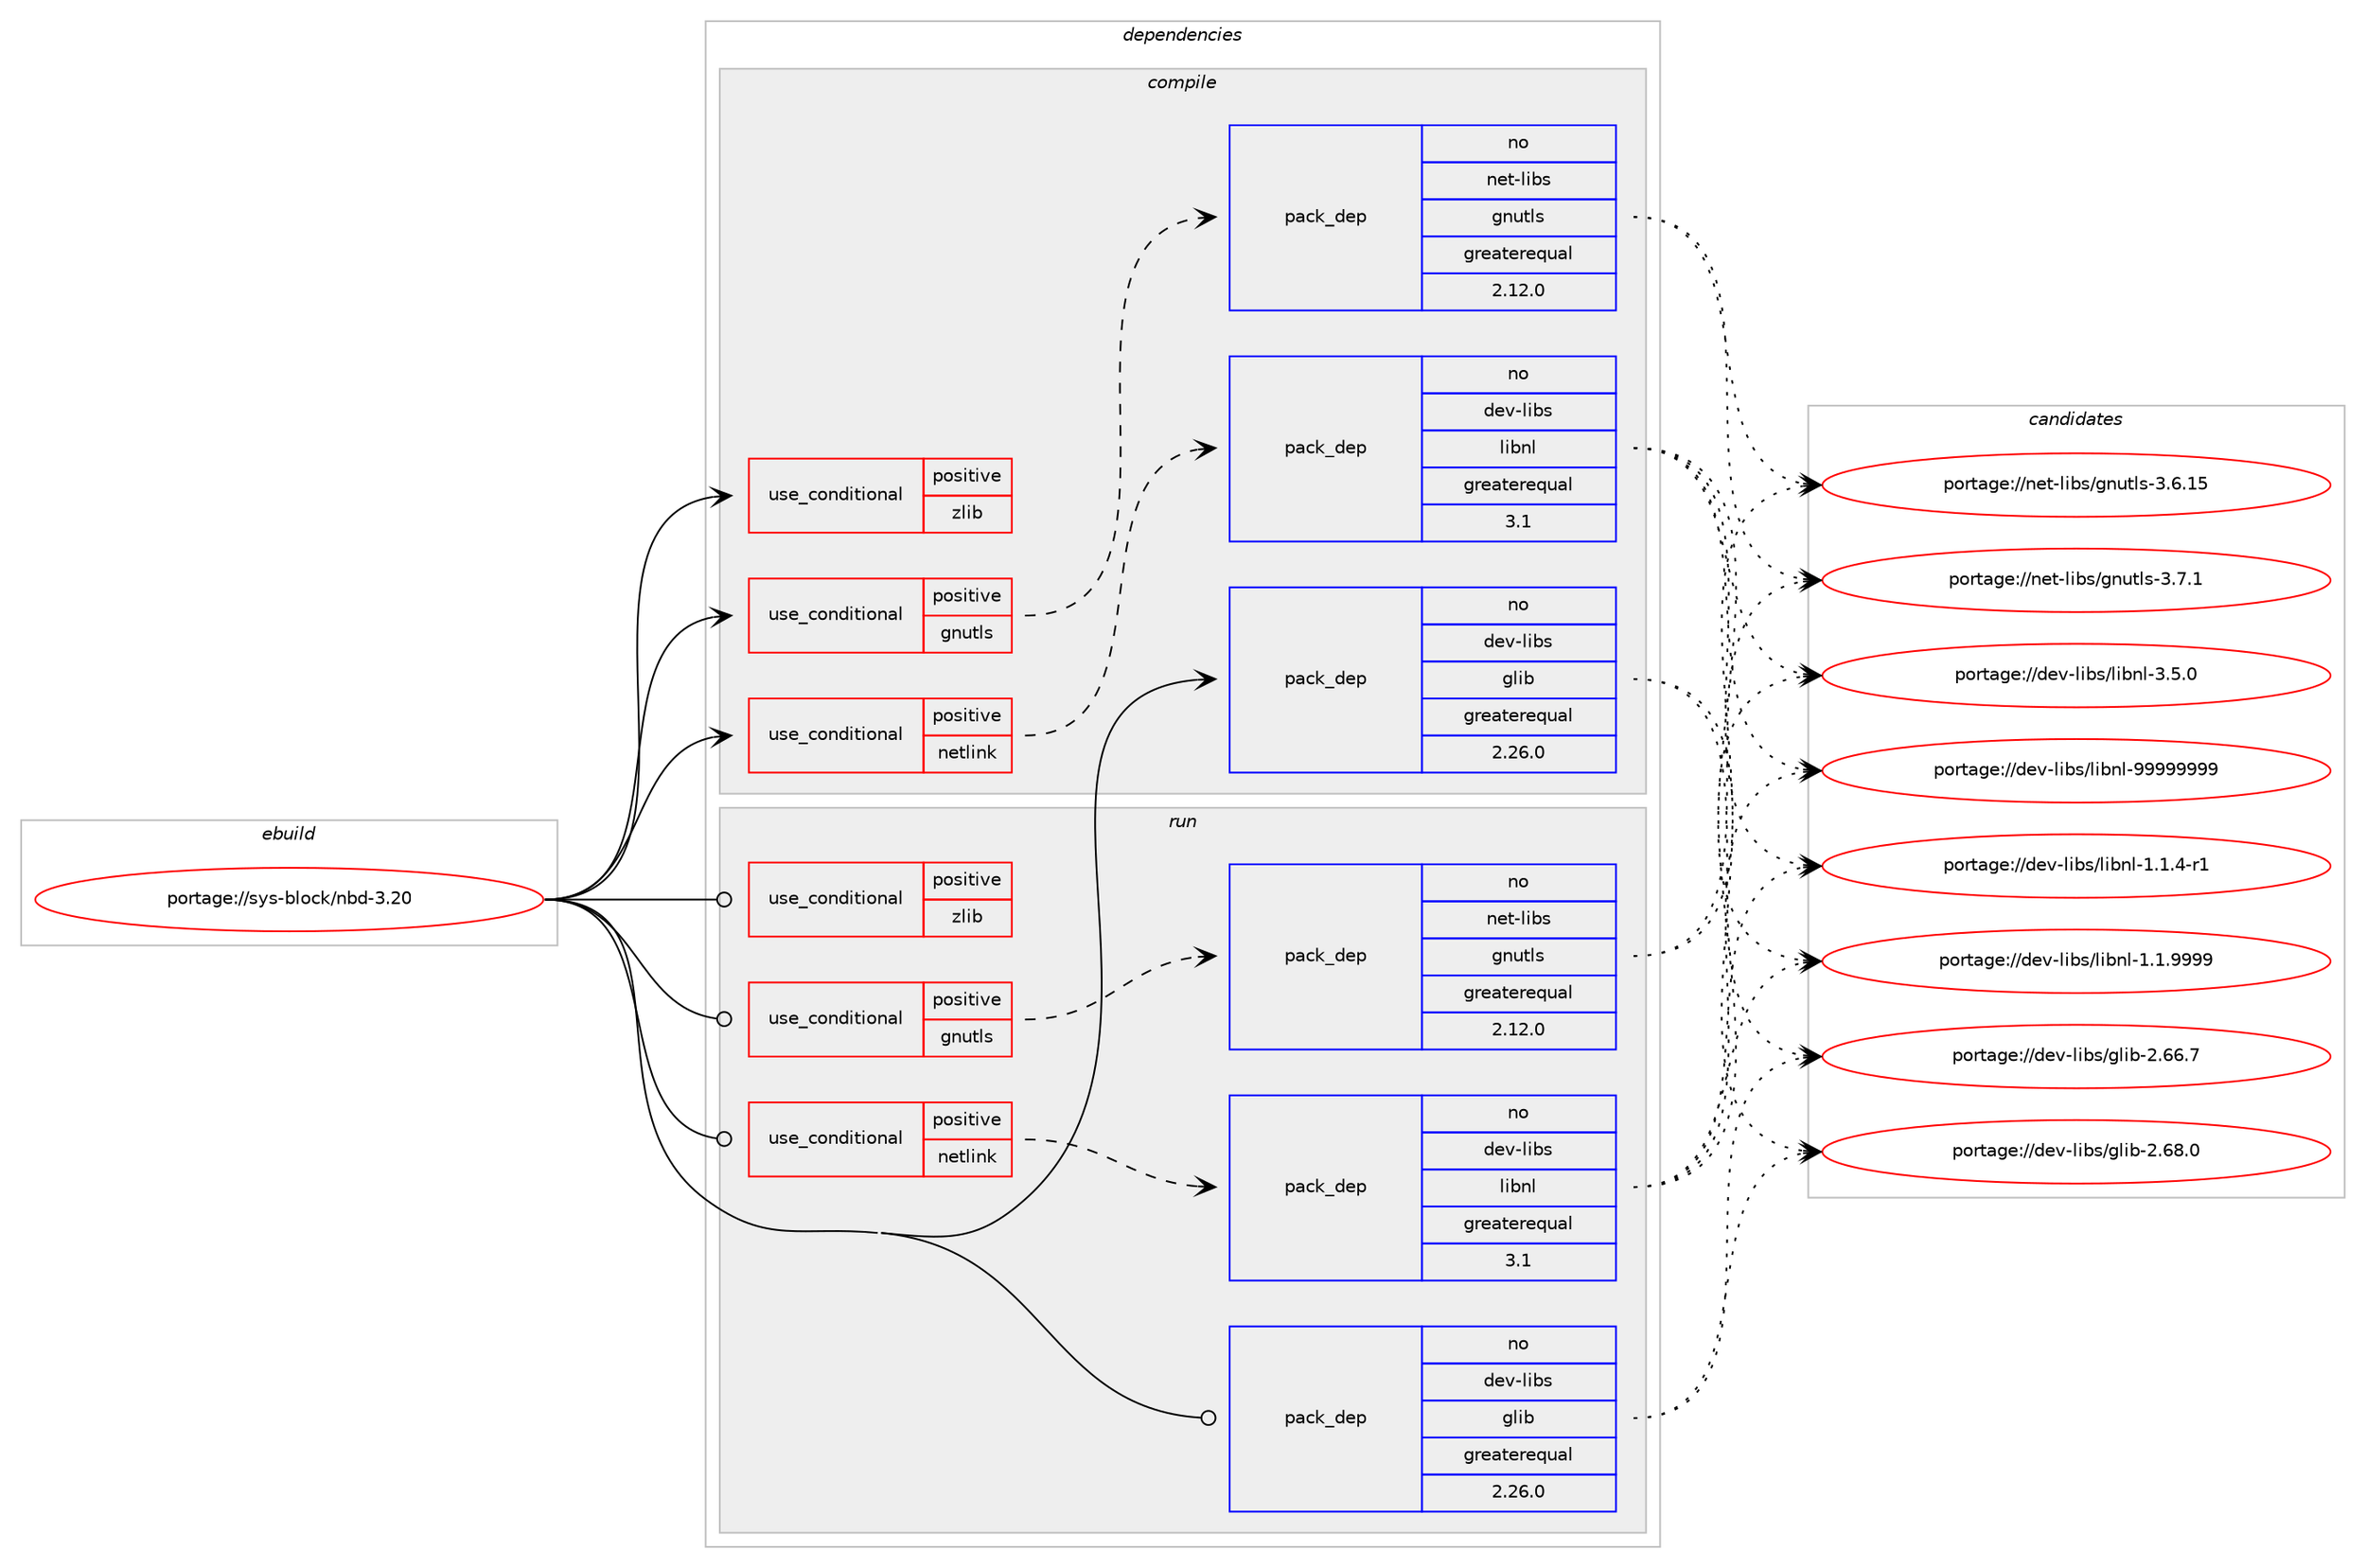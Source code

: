 digraph prolog {

# *************
# Graph options
# *************

newrank=true;
concentrate=true;
compound=true;
graph [rankdir=LR,fontname=Helvetica,fontsize=10,ranksep=1.5];#, ranksep=2.5, nodesep=0.2];
edge  [arrowhead=vee];
node  [fontname=Helvetica,fontsize=10];

# **********
# The ebuild
# **********

subgraph cluster_leftcol {
color=gray;
rank=same;
label=<<i>ebuild</i>>;
id [label="portage://sys-block/nbd-3.20", color=red, width=4, href="../sys-block/nbd-3.20.svg"];
}

# ****************
# The dependencies
# ****************

subgraph cluster_midcol {
color=gray;
label=<<i>dependencies</i>>;
subgraph cluster_compile {
fillcolor="#eeeeee";
style=filled;
label=<<i>compile</i>>;
subgraph cond854 {
dependency1359 [label=<<TABLE BORDER="0" CELLBORDER="1" CELLSPACING="0" CELLPADDING="4"><TR><TD ROWSPAN="3" CELLPADDING="10">use_conditional</TD></TR><TR><TD>positive</TD></TR><TR><TD>gnutls</TD></TR></TABLE>>, shape=none, color=red];
subgraph pack484 {
dependency1360 [label=<<TABLE BORDER="0" CELLBORDER="1" CELLSPACING="0" CELLPADDING="4" WIDTH="220"><TR><TD ROWSPAN="6" CELLPADDING="30">pack_dep</TD></TR><TR><TD WIDTH="110">no</TD></TR><TR><TD>net-libs</TD></TR><TR><TD>gnutls</TD></TR><TR><TD>greaterequal</TD></TR><TR><TD>2.12.0</TD></TR></TABLE>>, shape=none, color=blue];
}
dependency1359:e -> dependency1360:w [weight=20,style="dashed",arrowhead="vee"];
}
id:e -> dependency1359:w [weight=20,style="solid",arrowhead="vee"];
subgraph cond855 {
dependency1361 [label=<<TABLE BORDER="0" CELLBORDER="1" CELLSPACING="0" CELLPADDING="4"><TR><TD ROWSPAN="3" CELLPADDING="10">use_conditional</TD></TR><TR><TD>positive</TD></TR><TR><TD>netlink</TD></TR></TABLE>>, shape=none, color=red];
subgraph pack485 {
dependency1362 [label=<<TABLE BORDER="0" CELLBORDER="1" CELLSPACING="0" CELLPADDING="4" WIDTH="220"><TR><TD ROWSPAN="6" CELLPADDING="30">pack_dep</TD></TR><TR><TD WIDTH="110">no</TD></TR><TR><TD>dev-libs</TD></TR><TR><TD>libnl</TD></TR><TR><TD>greaterequal</TD></TR><TR><TD>3.1</TD></TR></TABLE>>, shape=none, color=blue];
}
dependency1361:e -> dependency1362:w [weight=20,style="dashed",arrowhead="vee"];
}
id:e -> dependency1361:w [weight=20,style="solid",arrowhead="vee"];
subgraph cond856 {
dependency1363 [label=<<TABLE BORDER="0" CELLBORDER="1" CELLSPACING="0" CELLPADDING="4"><TR><TD ROWSPAN="3" CELLPADDING="10">use_conditional</TD></TR><TR><TD>positive</TD></TR><TR><TD>zlib</TD></TR></TABLE>>, shape=none, color=red];
# *** BEGIN UNKNOWN DEPENDENCY TYPE (TODO) ***
# dependency1363 -> package_dependency(portage://sys-block/nbd-3.20,install,no,sys-libs,zlib,none,[,,],[],[])
# *** END UNKNOWN DEPENDENCY TYPE (TODO) ***

}
id:e -> dependency1363:w [weight=20,style="solid",arrowhead="vee"];
subgraph pack486 {
dependency1364 [label=<<TABLE BORDER="0" CELLBORDER="1" CELLSPACING="0" CELLPADDING="4" WIDTH="220"><TR><TD ROWSPAN="6" CELLPADDING="30">pack_dep</TD></TR><TR><TD WIDTH="110">no</TD></TR><TR><TD>dev-libs</TD></TR><TR><TD>glib</TD></TR><TR><TD>greaterequal</TD></TR><TR><TD>2.26.0</TD></TR></TABLE>>, shape=none, color=blue];
}
id:e -> dependency1364:w [weight=20,style="solid",arrowhead="vee"];
}
subgraph cluster_compileandrun {
fillcolor="#eeeeee";
style=filled;
label=<<i>compile and run</i>>;
}
subgraph cluster_run {
fillcolor="#eeeeee";
style=filled;
label=<<i>run</i>>;
subgraph cond857 {
dependency1365 [label=<<TABLE BORDER="0" CELLBORDER="1" CELLSPACING="0" CELLPADDING="4"><TR><TD ROWSPAN="3" CELLPADDING="10">use_conditional</TD></TR><TR><TD>positive</TD></TR><TR><TD>gnutls</TD></TR></TABLE>>, shape=none, color=red];
subgraph pack487 {
dependency1366 [label=<<TABLE BORDER="0" CELLBORDER="1" CELLSPACING="0" CELLPADDING="4" WIDTH="220"><TR><TD ROWSPAN="6" CELLPADDING="30">pack_dep</TD></TR><TR><TD WIDTH="110">no</TD></TR><TR><TD>net-libs</TD></TR><TR><TD>gnutls</TD></TR><TR><TD>greaterequal</TD></TR><TR><TD>2.12.0</TD></TR></TABLE>>, shape=none, color=blue];
}
dependency1365:e -> dependency1366:w [weight=20,style="dashed",arrowhead="vee"];
}
id:e -> dependency1365:w [weight=20,style="solid",arrowhead="odot"];
subgraph cond858 {
dependency1367 [label=<<TABLE BORDER="0" CELLBORDER="1" CELLSPACING="0" CELLPADDING="4"><TR><TD ROWSPAN="3" CELLPADDING="10">use_conditional</TD></TR><TR><TD>positive</TD></TR><TR><TD>netlink</TD></TR></TABLE>>, shape=none, color=red];
subgraph pack488 {
dependency1368 [label=<<TABLE BORDER="0" CELLBORDER="1" CELLSPACING="0" CELLPADDING="4" WIDTH="220"><TR><TD ROWSPAN="6" CELLPADDING="30">pack_dep</TD></TR><TR><TD WIDTH="110">no</TD></TR><TR><TD>dev-libs</TD></TR><TR><TD>libnl</TD></TR><TR><TD>greaterequal</TD></TR><TR><TD>3.1</TD></TR></TABLE>>, shape=none, color=blue];
}
dependency1367:e -> dependency1368:w [weight=20,style="dashed",arrowhead="vee"];
}
id:e -> dependency1367:w [weight=20,style="solid",arrowhead="odot"];
subgraph cond859 {
dependency1369 [label=<<TABLE BORDER="0" CELLBORDER="1" CELLSPACING="0" CELLPADDING="4"><TR><TD ROWSPAN="3" CELLPADDING="10">use_conditional</TD></TR><TR><TD>positive</TD></TR><TR><TD>zlib</TD></TR></TABLE>>, shape=none, color=red];
# *** BEGIN UNKNOWN DEPENDENCY TYPE (TODO) ***
# dependency1369 -> package_dependency(portage://sys-block/nbd-3.20,run,no,sys-libs,zlib,none,[,,],[],[])
# *** END UNKNOWN DEPENDENCY TYPE (TODO) ***

}
id:e -> dependency1369:w [weight=20,style="solid",arrowhead="odot"];
subgraph pack489 {
dependency1370 [label=<<TABLE BORDER="0" CELLBORDER="1" CELLSPACING="0" CELLPADDING="4" WIDTH="220"><TR><TD ROWSPAN="6" CELLPADDING="30">pack_dep</TD></TR><TR><TD WIDTH="110">no</TD></TR><TR><TD>dev-libs</TD></TR><TR><TD>glib</TD></TR><TR><TD>greaterequal</TD></TR><TR><TD>2.26.0</TD></TR></TABLE>>, shape=none, color=blue];
}
id:e -> dependency1370:w [weight=20,style="solid",arrowhead="odot"];
}
}

# **************
# The candidates
# **************

subgraph cluster_choices {
rank=same;
color=gray;
label=<<i>candidates</i>>;

subgraph choice484 {
color=black;
nodesep=1;
choice11010111645108105981154710311011711610811545514654464953 [label="portage://net-libs/gnutls-3.6.15", color=red, width=4,href="../net-libs/gnutls-3.6.15.svg"];
choice110101116451081059811547103110117116108115455146554649 [label="portage://net-libs/gnutls-3.7.1", color=red, width=4,href="../net-libs/gnutls-3.7.1.svg"];
dependency1360:e -> choice11010111645108105981154710311011711610811545514654464953:w [style=dotted,weight="100"];
dependency1360:e -> choice110101116451081059811547103110117116108115455146554649:w [style=dotted,weight="100"];
}
subgraph choice485 {
color=black;
nodesep=1;
choice100101118451081059811547108105981101084549464946524511449 [label="portage://dev-libs/libnl-1.1.4-r1", color=red, width=4,href="../dev-libs/libnl-1.1.4-r1.svg"];
choice10010111845108105981154710810598110108454946494657575757 [label="portage://dev-libs/libnl-1.1.9999", color=red, width=4,href="../dev-libs/libnl-1.1.9999.svg"];
choice10010111845108105981154710810598110108455146534648 [label="portage://dev-libs/libnl-3.5.0", color=red, width=4,href="../dev-libs/libnl-3.5.0.svg"];
choice10010111845108105981154710810598110108455757575757575757 [label="portage://dev-libs/libnl-99999999", color=red, width=4,href="../dev-libs/libnl-99999999.svg"];
dependency1362:e -> choice100101118451081059811547108105981101084549464946524511449:w [style=dotted,weight="100"];
dependency1362:e -> choice10010111845108105981154710810598110108454946494657575757:w [style=dotted,weight="100"];
dependency1362:e -> choice10010111845108105981154710810598110108455146534648:w [style=dotted,weight="100"];
dependency1362:e -> choice10010111845108105981154710810598110108455757575757575757:w [style=dotted,weight="100"];
}
subgraph choice486 {
color=black;
nodesep=1;
choice1001011184510810598115471031081059845504654544655 [label="portage://dev-libs/glib-2.66.7", color=red, width=4,href="../dev-libs/glib-2.66.7.svg"];
choice1001011184510810598115471031081059845504654564648 [label="portage://dev-libs/glib-2.68.0", color=red, width=4,href="../dev-libs/glib-2.68.0.svg"];
dependency1364:e -> choice1001011184510810598115471031081059845504654544655:w [style=dotted,weight="100"];
dependency1364:e -> choice1001011184510810598115471031081059845504654564648:w [style=dotted,weight="100"];
}
subgraph choice487 {
color=black;
nodesep=1;
choice11010111645108105981154710311011711610811545514654464953 [label="portage://net-libs/gnutls-3.6.15", color=red, width=4,href="../net-libs/gnutls-3.6.15.svg"];
choice110101116451081059811547103110117116108115455146554649 [label="portage://net-libs/gnutls-3.7.1", color=red, width=4,href="../net-libs/gnutls-3.7.1.svg"];
dependency1366:e -> choice11010111645108105981154710311011711610811545514654464953:w [style=dotted,weight="100"];
dependency1366:e -> choice110101116451081059811547103110117116108115455146554649:w [style=dotted,weight="100"];
}
subgraph choice488 {
color=black;
nodesep=1;
choice100101118451081059811547108105981101084549464946524511449 [label="portage://dev-libs/libnl-1.1.4-r1", color=red, width=4,href="../dev-libs/libnl-1.1.4-r1.svg"];
choice10010111845108105981154710810598110108454946494657575757 [label="portage://dev-libs/libnl-1.1.9999", color=red, width=4,href="../dev-libs/libnl-1.1.9999.svg"];
choice10010111845108105981154710810598110108455146534648 [label="portage://dev-libs/libnl-3.5.0", color=red, width=4,href="../dev-libs/libnl-3.5.0.svg"];
choice10010111845108105981154710810598110108455757575757575757 [label="portage://dev-libs/libnl-99999999", color=red, width=4,href="../dev-libs/libnl-99999999.svg"];
dependency1368:e -> choice100101118451081059811547108105981101084549464946524511449:w [style=dotted,weight="100"];
dependency1368:e -> choice10010111845108105981154710810598110108454946494657575757:w [style=dotted,weight="100"];
dependency1368:e -> choice10010111845108105981154710810598110108455146534648:w [style=dotted,weight="100"];
dependency1368:e -> choice10010111845108105981154710810598110108455757575757575757:w [style=dotted,weight="100"];
}
subgraph choice489 {
color=black;
nodesep=1;
choice1001011184510810598115471031081059845504654544655 [label="portage://dev-libs/glib-2.66.7", color=red, width=4,href="../dev-libs/glib-2.66.7.svg"];
choice1001011184510810598115471031081059845504654564648 [label="portage://dev-libs/glib-2.68.0", color=red, width=4,href="../dev-libs/glib-2.68.0.svg"];
dependency1370:e -> choice1001011184510810598115471031081059845504654544655:w [style=dotted,weight="100"];
dependency1370:e -> choice1001011184510810598115471031081059845504654564648:w [style=dotted,weight="100"];
}
}

}
